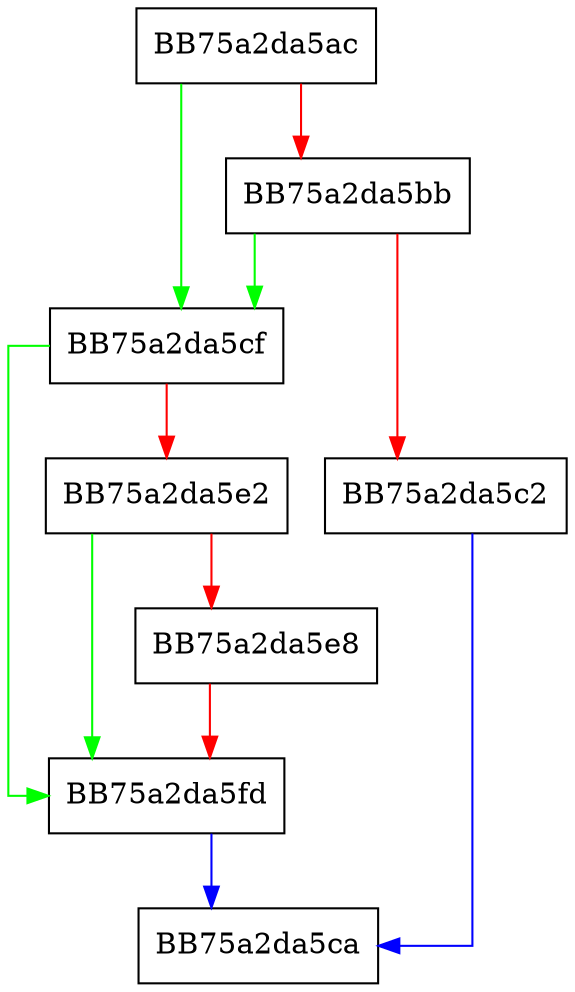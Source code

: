 digraph BaseAlignment {
  node [shape="box"];
  graph [splines=ortho];
  BB75a2da5ac -> BB75a2da5cf [color="green"];
  BB75a2da5ac -> BB75a2da5bb [color="red"];
  BB75a2da5bb -> BB75a2da5cf [color="green"];
  BB75a2da5bb -> BB75a2da5c2 [color="red"];
  BB75a2da5c2 -> BB75a2da5ca [color="blue"];
  BB75a2da5cf -> BB75a2da5fd [color="green"];
  BB75a2da5cf -> BB75a2da5e2 [color="red"];
  BB75a2da5e2 -> BB75a2da5fd [color="green"];
  BB75a2da5e2 -> BB75a2da5e8 [color="red"];
  BB75a2da5e8 -> BB75a2da5fd [color="red"];
  BB75a2da5fd -> BB75a2da5ca [color="blue"];
}